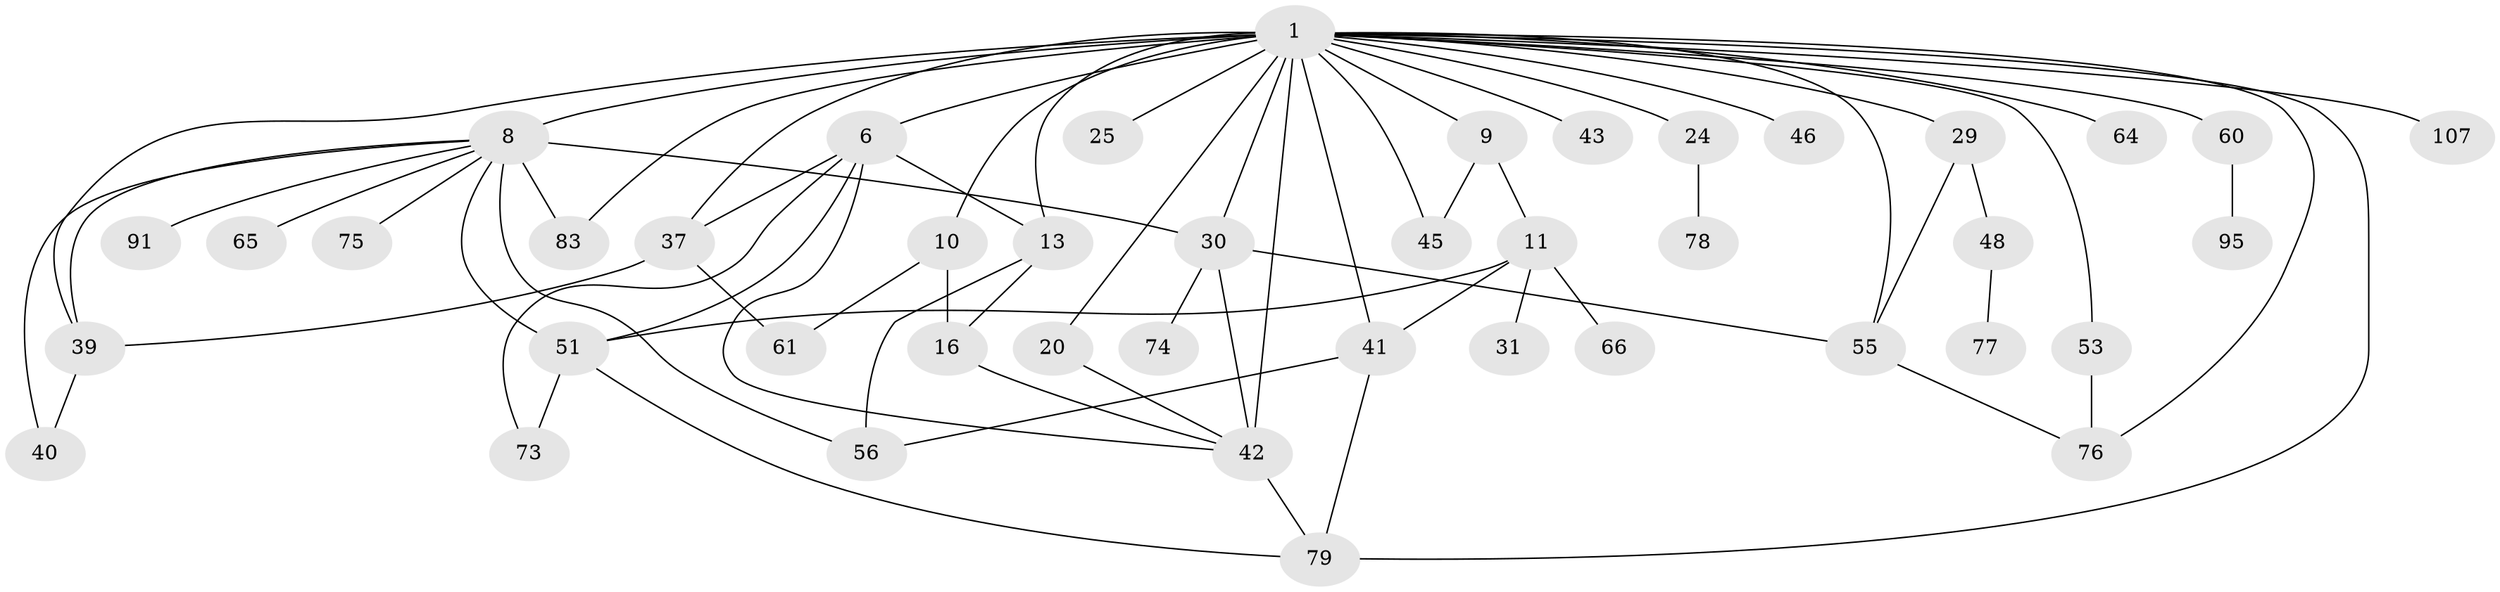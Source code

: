 // original degree distribution, {4: 0.12037037037037036, 6: 0.05555555555555555, 5: 0.09259259259259259, 8: 0.009259259259259259, 3: 0.23148148148148148, 2: 0.24074074074074073, 1: 0.25}
// Generated by graph-tools (version 1.1) at 2025/17/03/04/25 18:17:03]
// undirected, 43 vertices, 69 edges
graph export_dot {
graph [start="1"]
  node [color=gray90,style=filled];
  1 [super="+3+7+4+2"];
  6 [super="+54+32+89"];
  8 [super="+19"];
  9;
  10 [super="+12"];
  11 [super="+28"];
  13 [super="+104+23+14"];
  16 [super="+86+21+94"];
  20;
  24 [super="+105"];
  25 [super="+90"];
  29;
  30 [super="+33+38"];
  31;
  37 [super="+52+82"];
  39 [super="+69+96"];
  40 [super="+85"];
  41 [super="+50"];
  42 [super="+44"];
  43;
  45;
  46;
  48;
  51 [super="+57"];
  53;
  55;
  56;
  60 [super="+97+62"];
  61 [super="+84"];
  64 [super="+71"];
  65;
  66;
  73;
  74;
  75;
  76 [super="+102"];
  77;
  78;
  79 [super="+92"];
  83;
  91;
  95;
  107;
  1 -- 8 [weight=5];
  1 -- 24 [weight=2];
  1 -- 42 [weight=3];
  1 -- 46;
  1 -- 37;
  1 -- 9;
  1 -- 107;
  1 -- 76;
  1 -- 13 [weight=3];
  1 -- 45;
  1 -- 43;
  1 -- 53;
  1 -- 55;
  1 -- 25;
  1 -- 60 [weight=2];
  1 -- 29;
  1 -- 64;
  1 -- 6 [weight=2];
  1 -- 39 [weight=2];
  1 -- 41;
  1 -- 10;
  1 -- 79;
  1 -- 83;
  1 -- 20;
  1 -- 30;
  6 -- 73;
  6 -- 51;
  6 -- 13;
  6 -- 37;
  6 -- 42;
  8 -- 30;
  8 -- 40;
  8 -- 83;
  8 -- 65;
  8 -- 39;
  8 -- 75;
  8 -- 51;
  8 -- 56;
  8 -- 91;
  9 -- 11;
  9 -- 45;
  10 -- 16;
  10 -- 61;
  11 -- 31;
  11 -- 41;
  11 -- 66;
  11 -- 51;
  13 -- 16;
  13 -- 56;
  16 -- 42;
  20 -- 42;
  24 -- 78;
  29 -- 48;
  29 -- 55;
  30 -- 74;
  30 -- 42;
  30 -- 55;
  37 -- 39;
  37 -- 61;
  39 -- 40;
  41 -- 56;
  41 -- 79;
  42 -- 79;
  48 -- 77;
  51 -- 73;
  51 -- 79;
  53 -- 76;
  55 -- 76;
  60 -- 95;
}

